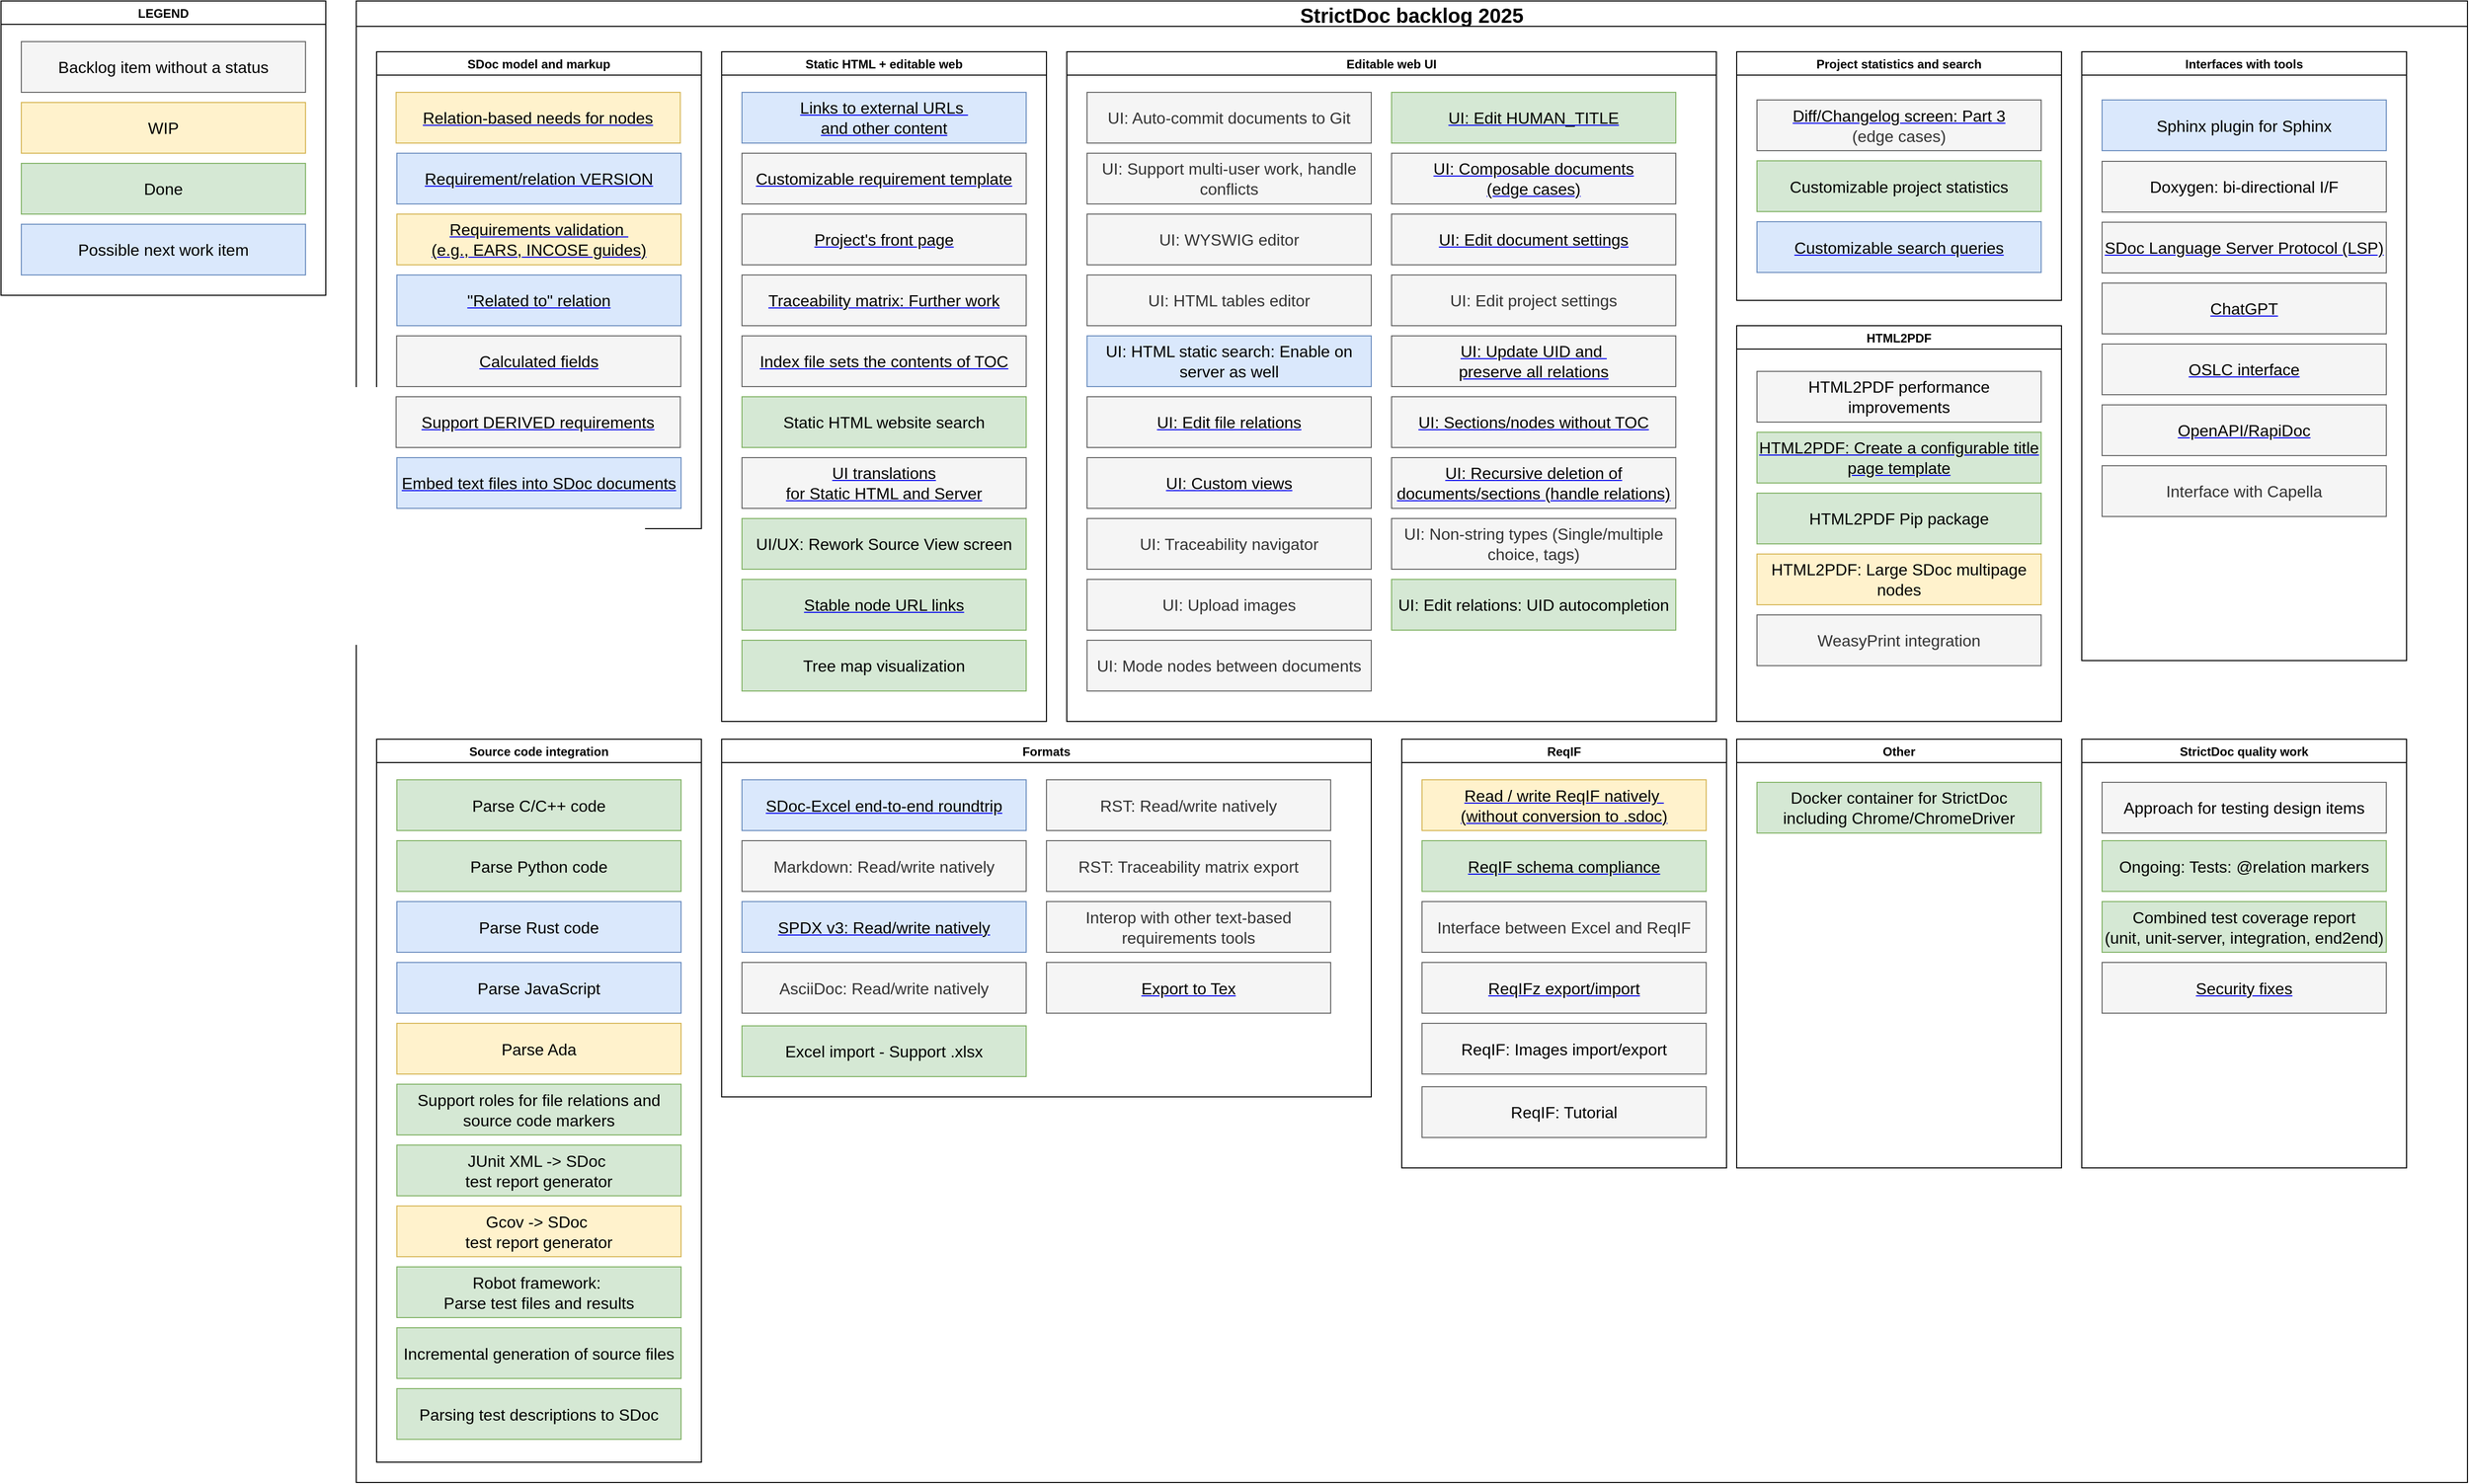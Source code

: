 <mxfile version="28.1.2">
  <diagram id="P9gQJe-g11wjnl4rl_ec" name="Backlog">
    <mxGraphModel dx="3567" dy="-278" grid="1" gridSize="10" guides="1" tooltips="1" connect="1" arrows="1" fold="1" page="1" pageScale="1" pageWidth="827" pageHeight="1169" math="0" shadow="0">
      <root>
        <mxCell id="0" />
        <mxCell id="1" parent="0" />
        <mxCell id="my6LpwKuQYxvOHTBM5B0-1" value="StrictDoc backlog 2025" style="swimlane;swimlaneFillColor=default;fontSize=20;startSize=25;" parent="1" vertex="1">
          <mxGeometry x="-1450" y="1620" width="2080" height="1460" as="geometry" />
        </mxCell>
        <mxCell id="xBUwhWlFWRuDQ3vYKA49-9" value="HTML2PDF" style="swimlane;" parent="my6LpwKuQYxvOHTBM5B0-1" vertex="1">
          <mxGeometry x="1360" y="320" width="320" height="390" as="geometry" />
        </mxCell>
        <mxCell id="my6LpwKuQYxvOHTBM5B0-15" value="&lt;font color=&quot;#000000&quot;&gt;HTML2PDF performance improvements&lt;br&gt;&lt;/font&gt;" style="text;html=1;strokeColor=#666666;fillColor=#f5f5f5;align=center;verticalAlign=middle;whiteSpace=wrap;rounded=0;fontStyle=0;fontSize=16;fontColor=#333333;" parent="xBUwhWlFWRuDQ3vYKA49-9" vertex="1">
          <mxGeometry x="20" y="45" width="280" height="50" as="geometry" />
        </mxCell>
        <mxCell id="xBUwhWlFWRuDQ3vYKA49-10" value="&lt;font&gt;&lt;a style=&quot;&quot; href=&quot;https://github.com/strictdoc-project/strictdoc/issues/1277&quot;&gt;&lt;font style=&quot;color: rgb(0, 0, 0);&quot;&gt;HTML2PDF: Create a configurable title page template&lt;/font&gt;&lt;/a&gt;&lt;br&gt;&lt;/font&gt;" style="text;html=1;strokeColor=#82b366;fillColor=#d5e8d4;align=center;verticalAlign=middle;whiteSpace=wrap;rounded=0;fontStyle=0;fontSize=16;" parent="xBUwhWlFWRuDQ3vYKA49-9" vertex="1">
          <mxGeometry x="20" y="105" width="280" height="50" as="geometry" />
        </mxCell>
        <mxCell id="WxxEd8RBehaIOs_VHa1E-1" value="&lt;font color=&quot;#000000&quot;&gt;HTML2PDF Pip package&lt;/font&gt;" style="text;html=1;strokeColor=#82b366;fillColor=#d5e8d4;align=center;verticalAlign=middle;whiteSpace=wrap;rounded=0;fontStyle=0;fontSize=16;" parent="xBUwhWlFWRuDQ3vYKA49-9" vertex="1">
          <mxGeometry x="20" y="165" width="280" height="50" as="geometry" />
        </mxCell>
        <mxCell id="A6TBCRVBIh-bMebSgLXN-2" value="&lt;font color=&quot;#000000&quot;&gt;HTML2PDF: Large SDoc &lt;/font&gt;&lt;font color=&quot;#000000&quot;&gt;multipage &lt;/font&gt;&lt;font color=&quot;#000000&quot;&gt;nodes&lt;/font&gt;" style="text;html=1;strokeColor=#d6b656;fillColor=#fff2cc;align=center;verticalAlign=middle;whiteSpace=wrap;rounded=0;fontStyle=0;fontSize=16;" parent="xBUwhWlFWRuDQ3vYKA49-9" vertex="1">
          <mxGeometry x="20" y="225" width="280" height="50" as="geometry" />
        </mxCell>
        <mxCell id="JFUUtBqE65CX2bC6MA6P-1" value="WeasyPrint integration" style="text;html=1;strokeColor=#666666;fillColor=#f5f5f5;align=center;verticalAlign=middle;whiteSpace=wrap;rounded=0;fontStyle=0;fontSize=16;fontColor=#333333;" parent="xBUwhWlFWRuDQ3vYKA49-9" vertex="1">
          <mxGeometry x="20" y="285" width="280" height="50" as="geometry" />
        </mxCell>
        <mxCell id="xBUwhWlFWRuDQ3vYKA49-13" value="Project statistics and search" style="swimlane;" parent="my6LpwKuQYxvOHTBM5B0-1" vertex="1">
          <mxGeometry x="1360" y="50" width="320" height="245" as="geometry" />
        </mxCell>
        <mxCell id="my6LpwKuQYxvOHTBM5B0-25" value="&lt;a href=&quot;https://github.com/strictdoc-project/strictdoc/issues/1564&quot;&gt;&lt;font style=&quot;color: rgb(0, 0, 0);&quot;&gt;Diff/Changelog screen: Part 3&lt;/font&gt;&lt;/a&gt;&lt;div&gt;(edge cases)&lt;/div&gt;" style="text;html=1;strokeColor=#666666;fillColor=#f5f5f5;align=center;verticalAlign=middle;whiteSpace=wrap;rounded=0;fontStyle=0;fontSize=16;fontColor=#333333;" parent="xBUwhWlFWRuDQ3vYKA49-13" vertex="1">
          <mxGeometry x="20" y="47.5" width="280" height="50" as="geometry" />
        </mxCell>
        <mxCell id="my6LpwKuQYxvOHTBM5B0-19" value="Customizable project statistics" style="text;html=1;strokeColor=#82b366;fillColor=#d5e8d4;align=center;verticalAlign=middle;whiteSpace=wrap;rounded=0;fontStyle=0;fontSize=16;" parent="xBUwhWlFWRuDQ3vYKA49-13" vertex="1">
          <mxGeometry x="20" y="107.5" width="280" height="50" as="geometry" />
        </mxCell>
        <mxCell id="TxJVGQlUKStorBnLPnty-4" value="&lt;a href=&quot;https://github.com/strictdoc-project/strictdoc/issues/1512&quot;&gt;&lt;font style=&quot;color: rgb(0, 0, 0);&quot;&gt;Customizable search queries&lt;/font&gt;&lt;/a&gt;" style="text;html=1;strokeColor=#6c8ebf;fillColor=#dae8fc;align=center;verticalAlign=middle;whiteSpace=wrap;rounded=0;fontStyle=0;fontSize=16;" parent="xBUwhWlFWRuDQ3vYKA49-13" vertex="1">
          <mxGeometry x="20" y="167.5" width="280" height="50" as="geometry" />
        </mxCell>
        <mxCell id="xBUwhWlFWRuDQ3vYKA49-19" value="ReqIF" style="swimlane;" parent="my6LpwKuQYxvOHTBM5B0-1" vertex="1">
          <mxGeometry x="1030" y="727.5" width="320" height="422.5" as="geometry" />
        </mxCell>
        <mxCell id="my6LpwKuQYxvOHTBM5B0-17" value="&lt;div&gt;&lt;a href=&quot;https://github.com/strictdoc-project/strictdoc/issues/1788&quot;&gt;&lt;font style=&quot;color: rgb(0, 0, 0);&quot;&gt;Read / write ReqIF natively&amp;nbsp;&lt;/font&gt;&lt;/a&gt;&lt;/div&gt;&lt;div&gt;&lt;a href=&quot;https://github.com/strictdoc-project/strictdoc/issues/1788&quot;&gt;&lt;font style=&quot;color: rgb(0, 0, 0);&quot;&gt;(without conversion to .sdoc)&lt;/font&gt;&lt;/a&gt;&lt;/div&gt;" style="text;html=1;strokeColor=#d6b656;fillColor=#fff2cc;align=center;verticalAlign=middle;whiteSpace=wrap;rounded=0;fontStyle=0;fontSize=16;" parent="xBUwhWlFWRuDQ3vYKA49-19" vertex="1">
          <mxGeometry x="20" y="40" width="280" height="50" as="geometry" />
        </mxCell>
        <mxCell id="ADvdKtA5epemSe2Z7qJR-1" value="&lt;div&gt;&lt;a href=&quot;https://github.com/strictdoc-project/strictdoc/issues/1391&quot;&gt;&lt;font style=&quot;color: rgb(0, 0, 0);&quot;&gt;ReqIF schema compliance&lt;/font&gt;&lt;/a&gt;&lt;/div&gt;" style="text;html=1;strokeColor=#82b366;fillColor=#d5e8d4;align=center;verticalAlign=middle;whiteSpace=wrap;rounded=0;fontStyle=0;fontSize=16;" parent="xBUwhWlFWRuDQ3vYKA49-19" vertex="1">
          <mxGeometry x="20" y="100" width="280" height="50" as="geometry" />
        </mxCell>
        <mxCell id="my6LpwKuQYxvOHTBM5B0-16" value="Interface between Excel and ReqIF" style="text;html=1;strokeColor=#666666;fillColor=#f5f5f5;align=center;verticalAlign=middle;whiteSpace=wrap;rounded=0;fontStyle=0;fontSize=16;fontColor=#333333;" parent="xBUwhWlFWRuDQ3vYKA49-19" vertex="1">
          <mxGeometry x="20" y="160" width="280" height="50" as="geometry" />
        </mxCell>
        <mxCell id="xBUwhWlFWRuDQ3vYKA49-23" value="&lt;a href=&quot;https://github.com/strictdoc-project/strictdoc/issues/591&quot;&gt;&lt;font style=&quot;color: rgb(0, 0, 0);&quot;&gt;ReqIFz export/import&lt;/font&gt;&lt;/a&gt;" style="text;html=1;strokeColor=#666666;fillColor=#f5f5f5;align=center;verticalAlign=middle;whiteSpace=wrap;rounded=0;fontStyle=0;fontSize=16;fontColor=#333333;" parent="xBUwhWlFWRuDQ3vYKA49-19" vertex="1">
          <mxGeometry x="20" y="220" width="280" height="50" as="geometry" />
        </mxCell>
        <mxCell id="xBUwhWlFWRuDQ3vYKA49-24" value="&lt;font color=&quot;#000000&quot;&gt;ReqIF: Images import/export&lt;/font&gt;" style="text;html=1;strokeColor=#666666;fillColor=#f5f5f5;align=center;verticalAlign=middle;whiteSpace=wrap;rounded=0;fontStyle=0;fontSize=16;fontColor=#333333;" parent="xBUwhWlFWRuDQ3vYKA49-19" vertex="1">
          <mxGeometry x="20" y="280" width="280" height="50" as="geometry" />
        </mxCell>
        <mxCell id="xBUwhWlFWRuDQ3vYKA49-65" value="&lt;font color=&quot;#000000&quot;&gt;ReqIF: Tutorial&lt;/font&gt;" style="text;html=1;strokeColor=#666666;fillColor=#f5f5f5;align=center;verticalAlign=middle;whiteSpace=wrap;rounded=0;fontStyle=0;fontSize=16;fontColor=#333333;" parent="xBUwhWlFWRuDQ3vYKA49-19" vertex="1">
          <mxGeometry x="20" y="342.5" width="280" height="50" as="geometry" />
        </mxCell>
        <mxCell id="xBUwhWlFWRuDQ3vYKA49-32" value="SDoc model and markup" style="swimlane;" parent="my6LpwKuQYxvOHTBM5B0-1" vertex="1">
          <mxGeometry x="20" y="50" width="320" height="470" as="geometry" />
        </mxCell>
        <mxCell id="my6LpwKuQYxvOHTBM5B0-4" value="&lt;a href=&quot;https://github.com/strictdoc-project/strictdoc/issues/1229&quot;&gt;&lt;font style=&quot;color: rgb(0, 0, 0);&quot;&gt;Requirements validation&amp;nbsp;&lt;/font&gt;&lt;/a&gt;&lt;div&gt;&lt;a href=&quot;https://github.com/strictdoc-project/strictdoc/issues/1229&quot;&gt;&lt;font style=&quot;color: rgb(0, 0, 0);&quot;&gt;(e.g., EARS, INCOSE guides)&lt;/font&gt;&lt;/a&gt;&lt;/div&gt;" style="text;html=1;strokeColor=#d6b656;fillColor=#fff2cc;align=center;verticalAlign=middle;whiteSpace=wrap;rounded=0;fontStyle=0;fontSize=16;" parent="xBUwhWlFWRuDQ3vYKA49-32" vertex="1">
          <mxGeometry x="20" y="160" width="280" height="50" as="geometry" />
        </mxCell>
        <mxCell id="my6LpwKuQYxvOHTBM5B0-21" value="&lt;a href=&quot;https://github.com/strictdoc-project/strictdoc/issues/1830&quot; style=&quot;&quot;&gt;&lt;font style=&quot;color: rgb(0, 0, 0);&quot;&gt;Calculated fields&lt;/font&gt;&lt;/a&gt;" style="text;html=1;strokeColor=#666666;fillColor=#f5f5f5;align=center;verticalAlign=middle;whiteSpace=wrap;rounded=0;fontStyle=0;fontSize=16;fontColor=#333333;" parent="xBUwhWlFWRuDQ3vYKA49-32" vertex="1">
          <mxGeometry x="19.75" y="280" width="280" height="50" as="geometry" />
        </mxCell>
        <mxCell id="my6LpwKuQYxvOHTBM5B0-22" value="&lt;a href=&quot;https://github.com/strictdoc-project/strictdoc/issues/1729&quot;&gt;&lt;font style=&quot;color: rgb(0, 0, 0);&quot;&gt;Relation-based needs for nodes&lt;/font&gt;&lt;/a&gt;" style="text;html=1;strokeColor=#d6b656;fillColor=#fff2cc;align=center;verticalAlign=middle;whiteSpace=wrap;rounded=0;fontStyle=0;fontSize=16;" parent="xBUwhWlFWRuDQ3vYKA49-32" vertex="1">
          <mxGeometry x="19.25" y="40" width="280" height="50" as="geometry" />
        </mxCell>
        <mxCell id="TxJVGQlUKStorBnLPnty-7" value="&lt;a style=&quot;&quot; href=&quot;https://github.com/strictdoc-project/strictdoc/issues/1504&quot;&gt;&lt;font style=&quot;color: rgb(0, 0, 0);&quot;&gt;&quot;Related to&quot; relation&lt;/font&gt;&lt;/a&gt;" style="text;html=1;align=center;verticalAlign=middle;whiteSpace=wrap;rounded=0;fontStyle=0;fontSize=16;fillColor=#dae8fc;strokeColor=#6c8ebf;" parent="xBUwhWlFWRuDQ3vYKA49-32" vertex="1">
          <mxGeometry x="20" y="220" width="280" height="50" as="geometry" />
        </mxCell>
        <mxCell id="xBUwhWlFWRuDQ3vYKA49-31" value="&lt;a style=&quot;&quot; href=&quot;https://github.com/strictdoc-project/strictdoc/issues/964#issuecomment-1574885603&quot;&gt;&lt;font style=&quot;color: rgb(0, 0, 0);&quot;&gt;Support DERIVED requirements&lt;/font&gt;&lt;/a&gt;" style="text;html=1;strokeColor=#666666;fillColor=#f5f5f5;align=center;verticalAlign=middle;whiteSpace=wrap;rounded=0;fontStyle=0;fontSize=16;fontColor=#333333;" parent="xBUwhWlFWRuDQ3vYKA49-32" vertex="1">
          <mxGeometry x="19.25" y="340" width="280" height="50" as="geometry" />
        </mxCell>
        <mxCell id="xBUwhWlFWRuDQ3vYKA49-25" value="&lt;a style=&quot;&quot; href=&quot;https://github.com/strictdoc-project/strictdoc/issues/580&quot;&gt;&lt;font style=&quot;color: rgb(0, 0, 0);&quot;&gt;Embed text files into SDoc documents&lt;/font&gt;&lt;/a&gt;" style="text;html=1;strokeColor=#6c8ebf;fillColor=#dae8fc;align=center;verticalAlign=middle;whiteSpace=wrap;rounded=0;fontStyle=0;fontSize=16;" parent="xBUwhWlFWRuDQ3vYKA49-32" vertex="1">
          <mxGeometry x="20" y="400" width="280" height="50" as="geometry" />
        </mxCell>
        <mxCell id="RA9RMWhNoIRNjLDLUs9x-1" value="&lt;a href=&quot;https://github.com/strictdoc-project/strictdoc/issues/2168&quot;&gt;&lt;font color=&quot;#000000&quot;&gt;Requirement/relation VERSION&lt;/font&gt;&lt;/a&gt;" style="text;html=1;strokeColor=#6c8ebf;fillColor=#dae8fc;align=center;verticalAlign=middle;whiteSpace=wrap;rounded=0;fontStyle=0;fontSize=16;" parent="xBUwhWlFWRuDQ3vYKA49-32" vertex="1">
          <mxGeometry x="20" y="100" width="280" height="50" as="geometry" />
        </mxCell>
        <mxCell id="xBUwhWlFWRuDQ3vYKA49-38" value="Editable web UI" style="swimlane;" parent="my6LpwKuQYxvOHTBM5B0-1" vertex="1">
          <mxGeometry x="700" y="50" width="640" height="660" as="geometry" />
        </mxCell>
        <mxCell id="my6LpwKuQYxvOHTBM5B0-8" value="UI: Auto-commit documents to Git" style="text;html=1;strokeColor=#666666;fillColor=#f5f5f5;align=center;verticalAlign=middle;whiteSpace=wrap;rounded=0;fontStyle=0;fontSize=16;fontColor=#333333;" parent="xBUwhWlFWRuDQ3vYKA49-38" vertex="1">
          <mxGeometry x="20" y="40" width="280" height="50" as="geometry" />
        </mxCell>
        <mxCell id="my6LpwKuQYxvOHTBM5B0-10" value="UI: WYSWIG editor" style="text;html=1;strokeColor=#666666;fillColor=#f5f5f5;align=center;verticalAlign=middle;whiteSpace=wrap;rounded=0;fontStyle=0;fontSize=16;fontColor=#333333;" parent="xBUwhWlFWRuDQ3vYKA49-38" vertex="1">
          <mxGeometry x="20" y="160" width="280" height="50" as="geometry" />
        </mxCell>
        <mxCell id="xBUwhWlFWRuDQ3vYKA49-1" value="UI: Traceability navigator" style="text;html=1;strokeColor=#666666;fillColor=#f5f5f5;align=center;verticalAlign=middle;whiteSpace=wrap;rounded=0;fontStyle=0;fontSize=16;fontColor=#333333;" parent="xBUwhWlFWRuDQ3vYKA49-38" vertex="1">
          <mxGeometry x="20" y="460" width="280" height="50" as="geometry" />
        </mxCell>
        <mxCell id="my6LpwKuQYxvOHTBM5B0-5" value="UI: HTML tables editor" style="text;html=1;strokeColor=#666666;fillColor=#f5f5f5;align=center;verticalAlign=middle;whiteSpace=wrap;rounded=0;fontStyle=0;fontSize=16;fontColor=#333333;" parent="xBUwhWlFWRuDQ3vYKA49-38" vertex="1">
          <mxGeometry x="20" y="220" width="280" height="50" as="geometry" />
        </mxCell>
        <mxCell id="xBUwhWlFWRuDQ3vYKA49-39" value="UI: HTML static search: Enable on server as well" style="text;html=1;strokeColor=#6c8ebf;fillColor=#dae8fc;align=center;verticalAlign=middle;whiteSpace=wrap;rounded=0;fontStyle=0;fontSize=16;" parent="xBUwhWlFWRuDQ3vYKA49-38" vertex="1">
          <mxGeometry x="20" y="280" width="280" height="50" as="geometry" />
        </mxCell>
        <mxCell id="my6LpwKuQYxvOHTBM5B0-12" value="&lt;a href=&quot;https://github.com/strictdoc-project/strictdoc/issues/1677&quot;&gt;&lt;font style=&quot;color: rgb(0, 0, 0);&quot;&gt;UI: Edit file relations&lt;/font&gt;&lt;/a&gt;" style="text;html=1;strokeColor=#666666;fillColor=#f5f5f5;align=center;verticalAlign=middle;whiteSpace=wrap;rounded=0;fontStyle=0;fontSize=16;fontColor=#333333;" parent="xBUwhWlFWRuDQ3vYKA49-38" vertex="1">
          <mxGeometry x="20" y="340" width="280" height="50" as="geometry" />
        </mxCell>
        <mxCell id="my6LpwKuQYxvOHTBM5B0-14" value="&lt;a href=&quot;https://github.com/strictdoc-project/strictdoc/issues/1509&quot;&gt;&lt;font style=&quot;color: rgb(0, 0, 0);&quot;&gt;UI: Custom views&lt;/font&gt;&lt;/a&gt;" style="text;html=1;strokeColor=#666666;fillColor=#f5f5f5;align=center;verticalAlign=middle;whiteSpace=wrap;rounded=0;fontStyle=0;fontSize=16;fontColor=#333333;" parent="xBUwhWlFWRuDQ3vYKA49-38" vertex="1">
          <mxGeometry x="20" y="400" width="280" height="50" as="geometry" />
        </mxCell>
        <mxCell id="my6LpwKuQYxvOHTBM5B0-6" value="UI: Non-string types (Single/multiple choice, tags)" style="text;html=1;align=center;verticalAlign=middle;whiteSpace=wrap;rounded=0;fontStyle=0;fontSize=16;fillColor=#f5f5f5;fontColor=#333333;strokeColor=#666666;" parent="xBUwhWlFWRuDQ3vYKA49-38" vertex="1">
          <mxGeometry x="320" y="460" width="280" height="50" as="geometry" />
        </mxCell>
        <mxCell id="my6LpwKuQYxvOHTBM5B0-9" value="UI: Support multi-user work, handle conflicts" style="text;html=1;strokeColor=#666666;fillColor=#f5f5f5;align=center;verticalAlign=middle;whiteSpace=wrap;rounded=0;fontStyle=0;fontSize=16;fontColor=#333333;" parent="xBUwhWlFWRuDQ3vYKA49-38" vertex="1">
          <mxGeometry x="20" y="100" width="280" height="50" as="geometry" />
        </mxCell>
        <mxCell id="TxJVGQlUKStorBnLPnty-6" value="&lt;a href=&quot;https://github.com/strictdoc-project/strictdoc/issues/1508&quot;&gt;&lt;font style=&quot;color: rgb(0, 0, 0);&quot;&gt;UI: Edit HUMAN_TITLE&lt;/font&gt;&lt;/a&gt;" style="text;html=1;strokeColor=#82b366;fillColor=#d5e8d4;align=center;verticalAlign=middle;whiteSpace=wrap;rounded=0;fontStyle=0;fontSize=16;" parent="xBUwhWlFWRuDQ3vYKA49-38" vertex="1">
          <mxGeometry x="320" y="40" width="280" height="50" as="geometry" />
        </mxCell>
        <mxCell id="my6LpwKuQYxvOHTBM5B0-23" value="&lt;a href=&quot;https://github.com/strictdoc-project/strictdoc/issues/1698&quot;&gt;&lt;font style=&quot;color: rgb(0, 0, 0);&quot;&gt;UI: Composable documents&lt;/font&gt;&lt;/a&gt;&lt;div&gt;&lt;a href=&quot;https://github.com/strictdoc-project/strictdoc/issues/1698&quot;&gt;&lt;font style=&quot;color: rgb(0, 0, 0);&quot;&gt;(edge cases)&lt;/font&gt;&lt;/a&gt;&lt;/div&gt;" style="text;html=1;strokeColor=#666666;fillColor=#f5f5f5;align=center;verticalAlign=middle;whiteSpace=wrap;rounded=0;fontStyle=0;fontSize=16;fontColor=#333333;" parent="xBUwhWlFWRuDQ3vYKA49-38" vertex="1">
          <mxGeometry x="320" y="100" width="280" height="50" as="geometry" />
        </mxCell>
        <mxCell id="TxJVGQlUKStorBnLPnty-1" value="&lt;a href=&quot;https://github.com/strictdoc-project/strictdoc/issues/1543&quot;&gt;&lt;font style=&quot;color: rgb(0, 0, 0);&quot;&gt;UI: Edit document settings&lt;/font&gt;&lt;/a&gt;" style="text;html=1;strokeColor=#666666;fillColor=#f5f5f5;align=center;verticalAlign=middle;whiteSpace=wrap;rounded=0;fontStyle=0;fontSize=16;fontColor=#333333;" parent="xBUwhWlFWRuDQ3vYKA49-38" vertex="1">
          <mxGeometry x="320" y="160" width="280" height="50" as="geometry" />
        </mxCell>
        <mxCell id="TxJVGQlUKStorBnLPnty-2" value="UI: Edit project settings" style="text;html=1;strokeColor=#666666;fillColor=#f5f5f5;align=center;verticalAlign=middle;whiteSpace=wrap;rounded=0;fontStyle=0;fontSize=16;fontColor=#333333;" parent="xBUwhWlFWRuDQ3vYKA49-38" vertex="1">
          <mxGeometry x="320" y="220" width="280" height="50" as="geometry" />
        </mxCell>
        <mxCell id="ADvdKtA5epemSe2Z7qJR-2" value="&lt;a href=&quot;https://github.com/strictdoc-project/strictdoc/issues/1360&quot;&gt;&lt;font style=&quot;color: rgb(0, 0, 0);&quot;&gt;UI: Update UID and&amp;nbsp;&lt;/font&gt;&lt;/a&gt;&lt;div&gt;&lt;a href=&quot;https://github.com/strictdoc-project/strictdoc/issues/1360&quot;&gt;&lt;font style=&quot;color: rgb(0, 0, 0);&quot;&gt;preserve all relations&lt;/font&gt;&lt;/a&gt;&lt;/div&gt;" style="text;html=1;strokeColor=#666666;fillColor=#f5f5f5;align=center;verticalAlign=middle;whiteSpace=wrap;rounded=0;fontStyle=0;fontSize=16;fontColor=#333333;" parent="xBUwhWlFWRuDQ3vYKA49-38" vertex="1">
          <mxGeometry x="320" y="280" width="280" height="50" as="geometry" />
        </mxCell>
        <mxCell id="xBUwhWlFWRuDQ3vYKA49-2" value="&lt;a style=&quot;&quot; href=&quot;https://github.com/strictdoc-project/strictdoc/issues/1286&quot;&gt;&lt;font style=&quot;color: rgb(0, 0, 0);&quot;&gt;UI: Sections/nodes without TOC&lt;/font&gt;&lt;/a&gt;" style="text;html=1;strokeColor=#666666;fillColor=#f5f5f5;align=center;verticalAlign=middle;whiteSpace=wrap;rounded=0;fontStyle=0;fontSize=16;fontColor=#333333;" parent="xBUwhWlFWRuDQ3vYKA49-38" vertex="1">
          <mxGeometry x="320" y="340" width="280" height="50" as="geometry" />
        </mxCell>
        <mxCell id="xBUwhWlFWRuDQ3vYKA49-12" value="&lt;a href=&quot;https://github.com/strictdoc-project/strictdoc/issues/1001&quot;&gt;&lt;font style=&quot;color: rgb(0, 0, 0);&quot;&gt;UI: Recursive deletion of documents/sections (handle relations)&lt;/font&gt;&lt;/a&gt;" style="text;html=1;strokeColor=#666666;fillColor=#f5f5f5;align=center;verticalAlign=middle;whiteSpace=wrap;rounded=0;fontStyle=0;fontSize=16;fontColor=#333333;" parent="xBUwhWlFWRuDQ3vYKA49-38" vertex="1">
          <mxGeometry x="320" y="400" width="280" height="50" as="geometry" />
        </mxCell>
        <mxCell id="w0M9Po3nWLbSUGQzMx9L-1" value="UI: Edit relations: UID autocompletion" style="text;html=1;align=center;verticalAlign=middle;whiteSpace=wrap;rounded=0;fontStyle=0;fontSize=16;fillColor=#d5e8d4;strokeColor=#82b366;" parent="xBUwhWlFWRuDQ3vYKA49-38" vertex="1">
          <mxGeometry x="320" y="520" width="280" height="50" as="geometry" />
        </mxCell>
        <mxCell id="7P98y9b_jIk4aWlVt2MC-1" value="UI: Upload images" style="text;html=1;strokeColor=#666666;fillColor=#f5f5f5;align=center;verticalAlign=middle;whiteSpace=wrap;rounded=0;fontStyle=0;fontSize=16;fontColor=#333333;" parent="xBUwhWlFWRuDQ3vYKA49-38" vertex="1">
          <mxGeometry x="20" y="520" width="280" height="50" as="geometry" />
        </mxCell>
        <mxCell id="7P98y9b_jIk4aWlVt2MC-2" value="UI: Mode nodes between documents" style="text;html=1;strokeColor=#666666;fillColor=#f5f5f5;align=center;verticalAlign=middle;whiteSpace=wrap;rounded=0;fontStyle=0;fontSize=16;fontColor=#333333;" parent="xBUwhWlFWRuDQ3vYKA49-38" vertex="1">
          <mxGeometry x="20" y="580" width="280" height="50" as="geometry" />
        </mxCell>
        <mxCell id="xBUwhWlFWRuDQ3vYKA49-41" value="Formats" style="swimlane;" parent="my6LpwKuQYxvOHTBM5B0-1" vertex="1">
          <mxGeometry x="360" y="727.5" width="640" height="352.5" as="geometry" />
        </mxCell>
        <mxCell id="my6LpwKuQYxvOHTBM5B0-18" value="&lt;a href=&quot;https://github.com/strictdoc-project/strictdoc/issues/2117&quot;&gt;&lt;font style=&quot;color: rgb(0, 0, 0);&quot;&gt;SDoc-Excel end-to-end roundtrip&lt;/font&gt;&lt;/a&gt;" style="text;html=1;strokeColor=#6c8ebf;fillColor=#dae8fc;align=center;verticalAlign=middle;whiteSpace=wrap;rounded=0;fontStyle=0;fontSize=16;" parent="xBUwhWlFWRuDQ3vYKA49-41" vertex="1">
          <mxGeometry x="20" y="40" width="280" height="50" as="geometry" />
        </mxCell>
        <mxCell id="my6LpwKuQYxvOHTBM5B0-24" value="Markdown: Read/write natively" style="text;html=1;strokeColor=#666666;fillColor=#f5f5f5;align=center;verticalAlign=middle;whiteSpace=wrap;rounded=0;fontStyle=0;fontSize=16;fontColor=#333333;" parent="xBUwhWlFWRuDQ3vYKA49-41" vertex="1">
          <mxGeometry x="20" y="100" width="280" height="50" as="geometry" />
        </mxCell>
        <mxCell id="TxJVGQlUKStorBnLPnty-3" value="&lt;a href=&quot;https://github.com/strictdoc-project/strictdoc/issues/1541&quot;&gt;&lt;font style=&quot;color: rgb(0, 0, 0);&quot;&gt;SPDX v3: Read/write natively&lt;/font&gt;&lt;/a&gt;" style="text;html=1;strokeColor=#6c8ebf;fillColor=#dae8fc;align=center;verticalAlign=middle;whiteSpace=wrap;rounded=0;fontStyle=0;fontSize=16;" parent="xBUwhWlFWRuDQ3vYKA49-41" vertex="1">
          <mxGeometry x="20" y="160" width="280" height="50" as="geometry" />
        </mxCell>
        <mxCell id="xBUwhWlFWRuDQ3vYKA49-4" value="AsciiDoc: Read/write natively" style="text;html=1;strokeColor=#666666;fillColor=#f5f5f5;align=center;verticalAlign=middle;whiteSpace=wrap;rounded=0;fontStyle=0;fontSize=16;fontColor=#333333;" parent="xBUwhWlFWRuDQ3vYKA49-41" vertex="1">
          <mxGeometry x="20" y="220" width="280" height="50" as="geometry" />
        </mxCell>
        <mxCell id="my6LpwKuQYxvOHTBM5B0-13" value="Interop with other text-based requirements tools" style="text;html=1;strokeColor=#666666;fillColor=#f5f5f5;align=center;verticalAlign=middle;whiteSpace=wrap;rounded=0;fontStyle=0;fontSize=16;fontColor=#333333;" parent="xBUwhWlFWRuDQ3vYKA49-41" vertex="1">
          <mxGeometry x="320" y="160" width="280" height="50" as="geometry" />
        </mxCell>
        <mxCell id="xBUwhWlFWRuDQ3vYKA49-16" value="RST: Read/write natively" style="text;html=1;strokeColor=#666666;fillColor=#f5f5f5;align=center;verticalAlign=middle;whiteSpace=wrap;rounded=0;fontStyle=0;fontSize=16;fontColor=#333333;" parent="xBUwhWlFWRuDQ3vYKA49-41" vertex="1">
          <mxGeometry x="320" y="40" width="280" height="50" as="geometry" />
        </mxCell>
        <mxCell id="xBUwhWlFWRuDQ3vYKA49-17" value="RST: Traceability matrix export" style="text;html=1;strokeColor=#666666;fillColor=#f5f5f5;align=center;verticalAlign=middle;whiteSpace=wrap;rounded=0;fontStyle=0;fontSize=16;fontColor=#333333;" parent="xBUwhWlFWRuDQ3vYKA49-41" vertex="1">
          <mxGeometry x="320" y="100" width="280" height="50" as="geometry" />
        </mxCell>
        <mxCell id="xBUwhWlFWRuDQ3vYKA49-28" value="&lt;a style=&quot;&quot; href=&quot;https://github.com/strictdoc-project/strictdoc/issues/300&quot;&gt;&lt;font style=&quot;color: rgb(0, 0, 0);&quot;&gt;Export to Tex&lt;/font&gt;&lt;/a&gt;" style="text;html=1;strokeColor=#666666;fillColor=#f5f5f5;align=center;verticalAlign=middle;whiteSpace=wrap;rounded=0;fontStyle=0;fontSize=16;fontColor=#333333;" parent="xBUwhWlFWRuDQ3vYKA49-41" vertex="1">
          <mxGeometry x="320" y="220" width="280" height="50" as="geometry" />
        </mxCell>
        <mxCell id="3DlNu1vb5FTAQpXFcQlW-1" value="Excel import - Support .xlsx" style="text;html=1;strokeColor=#82b366;fillColor=#d5e8d4;align=center;verticalAlign=middle;whiteSpace=wrap;rounded=0;fontStyle=0;fontSize=16;" parent="xBUwhWlFWRuDQ3vYKA49-41" vertex="1">
          <mxGeometry x="20" y="282.5" width="280" height="50" as="geometry" />
        </mxCell>
        <mxCell id="xBUwhWlFWRuDQ3vYKA49-58" value="Interfaces with tools" style="swimlane;" parent="my6LpwKuQYxvOHTBM5B0-1" vertex="1">
          <mxGeometry x="1700" y="50" width="320" height="600" as="geometry" />
        </mxCell>
        <mxCell id="my6LpwKuQYxvOHTBM5B0-2" value="&lt;a href=&quot;https://github.com/strictdoc-project/strictdoc/issues/1141&quot;&gt;&lt;font style=&quot;color: rgb(0, 0, 0);&quot;&gt;ChatGPT&lt;/font&gt;&lt;/a&gt;" style="text;html=1;align=center;verticalAlign=middle;whiteSpace=wrap;rounded=0;fontStyle=0;fontSize=16;fillColor=#f5f5f5;fontColor=#333333;strokeColor=#666666;" parent="xBUwhWlFWRuDQ3vYKA49-58" vertex="1">
          <mxGeometry x="20" y="228" width="280" height="50" as="geometry" />
        </mxCell>
        <mxCell id="xBUwhWlFWRuDQ3vYKA49-26" value="&lt;a style=&quot;&quot; href=&quot;https://github.com/strictdoc-project/strictdoc/issues/577&quot;&gt;&lt;font style=&quot;color: rgb(0, 0, 0);&quot;&gt;SDoc Language Server Protocol (LSP)&lt;/font&gt;&lt;/a&gt;" style="text;html=1;align=center;verticalAlign=middle;whiteSpace=wrap;rounded=0;fontStyle=0;fontSize=16;fillColor=#f5f5f5;fontColor=#333333;strokeColor=#666666;" parent="xBUwhWlFWRuDQ3vYKA49-58" vertex="1">
          <mxGeometry x="20" y="168" width="280" height="50" as="geometry" />
        </mxCell>
        <mxCell id="xBUwhWlFWRuDQ3vYKA49-27" value="&lt;a href=&quot;https://github.com/strictdoc-project/strictdoc/issues/544&quot;&gt;&lt;font style=&quot;color: rgb(0, 0, 0);&quot;&gt;OSLC interface&lt;/font&gt;&lt;/a&gt;" style="text;html=1;strokeColor=#666666;fillColor=#f5f5f5;align=center;verticalAlign=middle;whiteSpace=wrap;rounded=0;fontStyle=0;fontSize=16;fontColor=#333333;" parent="xBUwhWlFWRuDQ3vYKA49-58" vertex="1">
          <mxGeometry x="20" y="288" width="280" height="50" as="geometry" />
        </mxCell>
        <mxCell id="xBUwhWlFWRuDQ3vYKA49-3" value="&lt;a href=&quot;https://github.com/strictdoc-project/strictdoc/issues/1371&quot;&gt;&lt;font style=&quot;color: rgb(0, 0, 0);&quot;&gt;OpenAPI/RapiDoc&lt;/font&gt;&lt;/a&gt;" style="text;html=1;align=center;verticalAlign=middle;whiteSpace=wrap;rounded=0;fontStyle=0;fontSize=16;fillColor=#f5f5f5;fontColor=#333333;strokeColor=#666666;" parent="xBUwhWlFWRuDQ3vYKA49-58" vertex="1">
          <mxGeometry x="20" y="348" width="280" height="50" as="geometry" />
        </mxCell>
        <mxCell id="xBUwhWlFWRuDQ3vYKA49-29" value="&lt;font color=&quot;#000000&quot;&gt;Doxygen: bi-directional I/F&lt;/font&gt;" style="text;html=1;strokeColor=#666666;fillColor=#f5f5f5;align=center;verticalAlign=middle;whiteSpace=wrap;rounded=0;fontStyle=0;fontSize=16;fontColor=#333333;" parent="xBUwhWlFWRuDQ3vYKA49-58" vertex="1">
          <mxGeometry x="20" y="108" width="280" height="50" as="geometry" />
        </mxCell>
        <mxCell id="my6LpwKuQYxvOHTBM5B0-11" value="Interface with Capella" style="text;html=1;align=center;verticalAlign=middle;whiteSpace=wrap;rounded=0;fontStyle=0;fontSize=16;fillColor=#f5f5f5;fontColor=#333333;strokeColor=#666666;" parent="xBUwhWlFWRuDQ3vYKA49-58" vertex="1">
          <mxGeometry x="20" y="408" width="280" height="50" as="geometry" />
        </mxCell>
        <mxCell id="WFdiaHqPQfzbL9HSsYnV-1" value="&lt;font color=&quot;#000000&quot;&gt;Sphinx plugin for Sphinx&lt;/font&gt;" style="text;html=1;strokeColor=#6c8ebf;fillColor=#dae8fc;align=center;verticalAlign=middle;whiteSpace=wrap;rounded=0;fontStyle=0;fontSize=16;" vertex="1" parent="xBUwhWlFWRuDQ3vYKA49-58">
          <mxGeometry x="20" y="47.5" width="280" height="50" as="geometry" />
        </mxCell>
        <mxCell id="xBUwhWlFWRuDQ3vYKA49-59" value="Static HTML + editable web" style="swimlane;" parent="my6LpwKuQYxvOHTBM5B0-1" vertex="1">
          <mxGeometry x="360" y="50" width="320" height="660" as="geometry" />
        </mxCell>
        <mxCell id="my6LpwKuQYxvOHTBM5B0-20" value="&lt;a href=&quot;https://github.com/strictdoc-project/strictdoc/issues/1853&quot;&gt;&lt;font style=&quot;color: rgb(0, 0, 0);&quot;&gt;Customizable requirement template&lt;/font&gt;&lt;/a&gt;" style="text;html=1;strokeColor=#666666;fillColor=#f5f5f5;align=center;verticalAlign=middle;whiteSpace=wrap;rounded=0;fontStyle=0;fontSize=16;fontColor=#333333;" parent="xBUwhWlFWRuDQ3vYKA49-59" vertex="1">
          <mxGeometry x="20" y="100" width="280" height="50" as="geometry" />
        </mxCell>
        <mxCell id="my6LpwKuQYxvOHTBM5B0-3" value="&lt;a href=&quot;https://github.com/strictdoc-project/strictdoc/issues/997&quot;&gt;&lt;font style=&quot;color: rgb(0, 0, 0);&quot;&gt;Project&#39;s front page&lt;/font&gt;&lt;/a&gt;" style="text;html=1;strokeColor=#666666;fillColor=#f5f5f5;align=center;verticalAlign=middle;whiteSpace=wrap;rounded=0;fontStyle=0;fontSize=16;fontColor=#333333;" parent="xBUwhWlFWRuDQ3vYKA49-59" vertex="1">
          <mxGeometry x="20" y="160" width="280" height="50" as="geometry" />
        </mxCell>
        <mxCell id="TxJVGQlUKStorBnLPnty-5" value="&lt;a href=&quot;https://github.com/strictdoc-project/strictdoc/issues/1510&quot;&gt;&lt;font style=&quot;color: rgb(0, 0, 0);&quot;&gt;UI translations&lt;/font&gt;&lt;/a&gt;&lt;div&gt;&lt;a href=&quot;https://github.com/strictdoc-project/strictdoc/issues/1510&quot;&gt;&lt;font style=&quot;color: rgb(0, 0, 0);&quot;&gt;for Static HTML and Server&lt;/font&gt;&lt;/a&gt;&lt;/div&gt;" style="text;html=1;strokeColor=#666666;fillColor=#f5f5f5;align=center;verticalAlign=middle;whiteSpace=wrap;rounded=0;fontStyle=0;fontSize=16;fontColor=#333333;" parent="xBUwhWlFWRuDQ3vYKA49-59" vertex="1">
          <mxGeometry x="20" y="400" width="280" height="50" as="geometry" />
        </mxCell>
        <mxCell id="xBUwhWlFWRuDQ3vYKA49-30" value="&lt;font color=&quot;#000000&quot;&gt;Static HTML website search&lt;/font&gt;" style="text;html=1;strokeColor=#82b366;fillColor=#d5e8d4;align=center;verticalAlign=middle;whiteSpace=wrap;rounded=0;fontStyle=0;fontSize=16;" parent="xBUwhWlFWRuDQ3vYKA49-59" vertex="1">
          <mxGeometry x="20" y="340" width="280" height="50" as="geometry" />
        </mxCell>
        <mxCell id="xBUwhWlFWRuDQ3vYKA49-18" value="&lt;a href=&quot;https://github.com/strictdoc-project/strictdoc/issues/964&quot;&gt;&lt;font style=&quot;color: rgb(0, 0, 0);&quot;&gt;Traceability matrix: Further work&lt;/font&gt;&lt;/a&gt;" style="text;html=1;strokeColor=#666666;fillColor=#f5f5f5;align=center;verticalAlign=middle;whiteSpace=wrap;rounded=0;fontStyle=0;fontSize=16;fontColor=#333333;" parent="xBUwhWlFWRuDQ3vYKA49-59" vertex="1">
          <mxGeometry x="20" y="220" width="280" height="50" as="geometry" />
        </mxCell>
        <mxCell id="xBUwhWlFWRuDQ3vYKA49-11" value="&lt;a href=&quot;https://github.com/strictdoc-project/strictdoc/issues/1151&quot;&gt;&lt;font style=&quot;color: rgb(0, 0, 0);&quot;&gt;Index file sets the contents of TOC&lt;/font&gt;&lt;/a&gt;" style="text;html=1;strokeColor=#666666;fillColor=#f5f5f5;align=center;verticalAlign=middle;whiteSpace=wrap;rounded=0;fontStyle=0;fontSize=16;fontColor=#333333;" parent="xBUwhWlFWRuDQ3vYKA49-59" vertex="1">
          <mxGeometry x="20" y="280" width="280" height="50" as="geometry" />
        </mxCell>
        <mxCell id="lD73OS1mJ_x08TPa_uoa-1" value="&lt;span style=&quot;color: rgb(0, 0, 0);&quot;&gt;UI/UX: Rework Source View screen&lt;/span&gt;" style="text;html=1;strokeColor=#82b366;fillColor=#d5e8d4;align=center;verticalAlign=middle;whiteSpace=wrap;rounded=0;fontStyle=0;fontSize=16;" parent="xBUwhWlFWRuDQ3vYKA49-59" vertex="1">
          <mxGeometry x="20" y="460" width="280" height="50" as="geometry" />
        </mxCell>
        <mxCell id="1f5yAJcdlk3L36VYhpNe-1" value="&lt;a href=&quot;https://github.com/strictdoc-project/strictdoc/issues/1495&quot;&gt;&lt;font style=&quot;color: rgb(0, 0, 0);&quot;&gt;Links to external URLs&amp;nbsp;&lt;/font&gt;&lt;/a&gt;&lt;div&gt;&lt;a href=&quot;https://github.com/strictdoc-project/strictdoc/issues/1495&quot;&gt;&lt;font style=&quot;color: rgb(0, 0, 0);&quot;&gt;and other content&lt;/font&gt;&lt;/a&gt;&lt;/div&gt;" style="text;html=1;strokeColor=#6c8ebf;fillColor=#dae8fc;align=center;verticalAlign=middle;whiteSpace=wrap;rounded=0;fontStyle=0;fontSize=16;" parent="xBUwhWlFWRuDQ3vYKA49-59" vertex="1">
          <mxGeometry x="20" y="40" width="280" height="50" as="geometry" />
        </mxCell>
        <mxCell id="K9-8k4Y43kNKOBq0DaJJ-1" value="&lt;a href=&quot;https://github.com/strictdoc-project/strictdoc/issues/2100&quot;&gt;&lt;font color=&quot;#000000&quot;&gt;Stable node URL links&lt;/font&gt;&lt;/a&gt;" style="text;html=1;strokeColor=#82b366;fillColor=#d5e8d4;align=center;verticalAlign=middle;whiteSpace=wrap;rounded=0;fontStyle=0;fontSize=16;" parent="xBUwhWlFWRuDQ3vYKA49-59" vertex="1">
          <mxGeometry x="20" y="520" width="280" height="50" as="geometry" />
        </mxCell>
        <mxCell id="5hQAxsn23u92d2Znu3AD-1" value="Tree map visualization" style="text;html=1;strokeColor=#82b366;fillColor=#d5e8d4;align=center;verticalAlign=middle;whiteSpace=wrap;rounded=0;fontStyle=0;fontSize=16;" parent="xBUwhWlFWRuDQ3vYKA49-59" vertex="1">
          <mxGeometry x="20" y="580" width="280" height="50" as="geometry" />
        </mxCell>
        <mxCell id="xBUwhWlFWRuDQ3vYKA49-60" value="Source code integration" style="swimlane;" parent="my6LpwKuQYxvOHTBM5B0-1" vertex="1">
          <mxGeometry x="20" y="727.5" width="320" height="712.5" as="geometry" />
        </mxCell>
        <mxCell id="uyKCPEDmnGC6uzbV3uMT-1" value="&lt;span style=&quot;color: rgb(0, 0, 0);&quot;&gt;Support roles for file relations and source code markers&lt;/span&gt;" style="text;html=1;strokeColor=#82b366;fillColor=#d5e8d4;align=center;verticalAlign=middle;whiteSpace=wrap;rounded=0;fontStyle=0;fontSize=16;" parent="xBUwhWlFWRuDQ3vYKA49-60" vertex="1">
          <mxGeometry x="20" y="340" width="280" height="50" as="geometry" />
        </mxCell>
        <mxCell id="sA9oG8XNFyLe0n9fvHmZ-1" value="&lt;span style=&quot;color: rgb(0, 0, 0);&quot;&gt;JUnit XML -&amp;gt; SDoc&amp;nbsp;&lt;/span&gt;&lt;div&gt;&lt;span style=&quot;color: rgb(0, 0, 0);&quot;&gt;test report generator&lt;/span&gt;&lt;/div&gt;" style="text;html=1;strokeColor=#82b366;fillColor=#d5e8d4;align=center;verticalAlign=middle;whiteSpace=wrap;rounded=0;fontStyle=0;fontSize=16;" parent="xBUwhWlFWRuDQ3vYKA49-60" vertex="1">
          <mxGeometry x="20" y="400" width="280" height="50" as="geometry" />
        </mxCell>
        <mxCell id="xb0FKcWWKYWwtbQ_jAFY-1" value="Parse Rust code" style="text;html=1;strokeColor=#6c8ebf;fillColor=#dae8fc;align=center;verticalAlign=middle;whiteSpace=wrap;rounded=0;fontStyle=0;fontSize=16;" parent="xBUwhWlFWRuDQ3vYKA49-60" vertex="1">
          <mxGeometry x="20" y="160" width="280" height="50" as="geometry" />
        </mxCell>
        <mxCell id="xb0FKcWWKYWwtbQ_jAFY-2" value="Parse C/C++ code" style="text;html=1;strokeColor=#82b366;fillColor=#d5e8d4;align=center;verticalAlign=middle;whiteSpace=wrap;rounded=0;fontStyle=0;fontSize=16;" parent="xBUwhWlFWRuDQ3vYKA49-60" vertex="1">
          <mxGeometry x="20" y="40" width="280" height="50" as="geometry" />
        </mxCell>
        <mxCell id="xb0FKcWWKYWwtbQ_jAFY-3" value="Parse Python code" style="text;html=1;strokeColor=#82b366;fillColor=#d5e8d4;align=center;verticalAlign=middle;whiteSpace=wrap;rounded=0;fontStyle=0;fontSize=16;" parent="xBUwhWlFWRuDQ3vYKA49-60" vertex="1">
          <mxGeometry x="20" y="100" width="280" height="50" as="geometry" />
        </mxCell>
        <mxCell id="2q1WmfFJijpvSpF1WP-3-1" value="Robot framework:&amp;nbsp;&lt;div&gt;Parse test files and results&lt;/div&gt;" style="text;html=1;strokeColor=#82b366;fillColor=#d5e8d4;align=center;verticalAlign=middle;whiteSpace=wrap;rounded=0;fontStyle=0;fontSize=16;" parent="xBUwhWlFWRuDQ3vYKA49-60" vertex="1">
          <mxGeometry x="20" y="520" width="280" height="50" as="geometry" />
        </mxCell>
        <mxCell id="AqXyD1irLGgoR9UMc4Cz-1" value="Incremental generation of source files" style="text;html=1;strokeColor=#82b366;fillColor=#d5e8d4;align=center;verticalAlign=middle;whiteSpace=wrap;rounded=0;fontStyle=0;fontSize=16;" parent="xBUwhWlFWRuDQ3vYKA49-60" vertex="1">
          <mxGeometry x="20" y="580" width="280" height="50" as="geometry" />
        </mxCell>
        <mxCell id="K9-8k4Y43kNKOBq0DaJJ-2" value="Parse JavaScript" style="text;html=1;strokeColor=#6c8ebf;fillColor=#dae8fc;align=center;verticalAlign=middle;whiteSpace=wrap;rounded=0;fontStyle=0;fontSize=16;" parent="xBUwhWlFWRuDQ3vYKA49-60" vertex="1">
          <mxGeometry x="20" y="220" width="280" height="50" as="geometry" />
        </mxCell>
        <mxCell id="K9-8k4Y43kNKOBq0DaJJ-3" value="Gcov&lt;span style=&quot;color: rgb(0, 0, 0);&quot;&gt; -&amp;gt; SDoc&amp;nbsp;&lt;/span&gt;&lt;div&gt;&lt;span style=&quot;color: rgb(0, 0, 0);&quot;&gt;test report generator&lt;/span&gt;&lt;/div&gt;" style="text;html=1;strokeColor=#d6b656;fillColor=#fff2cc;align=center;verticalAlign=middle;whiteSpace=wrap;rounded=0;fontStyle=0;fontSize=16;" parent="xBUwhWlFWRuDQ3vYKA49-60" vertex="1">
          <mxGeometry x="20" y="460" width="280" height="50" as="geometry" />
        </mxCell>
        <mxCell id="DfDNg18etCk0hXK3L1Vw-1" value="Parsing test descriptions to SDoc" style="text;html=1;strokeColor=#82b366;fillColor=#d5e8d4;align=center;verticalAlign=middle;whiteSpace=wrap;rounded=0;fontStyle=0;fontSize=16;" parent="xBUwhWlFWRuDQ3vYKA49-60" vertex="1">
          <mxGeometry x="20" y="640" width="280" height="50" as="geometry" />
        </mxCell>
        <mxCell id="A6TBCRVBIh-bMebSgLXN-1" value="Parse Ada" style="text;html=1;strokeColor=#d6b656;fillColor=#fff2cc;align=center;verticalAlign=middle;whiteSpace=wrap;rounded=0;fontStyle=0;fontSize=16;" parent="xBUwhWlFWRuDQ3vYKA49-60" vertex="1">
          <mxGeometry x="20" y="280" width="280" height="50" as="geometry" />
        </mxCell>
        <mxCell id="xBUwhWlFWRuDQ3vYKA49-62" value="StrictDoc quality work" style="swimlane;" parent="my6LpwKuQYxvOHTBM5B0-1" vertex="1">
          <mxGeometry x="1700" y="727.5" width="320" height="422.5" as="geometry" />
        </mxCell>
        <mxCell id="my6LpwKuQYxvOHTBM5B0-7" value="&lt;a href=&quot;https://github.com/strictdoc-project/strictdoc/issues?q=is%3Aopen+is%3Aissue+label%3ASecurity+&quot;&gt;&lt;font color=&quot;#000000&quot;&gt;Security fixes&lt;/font&gt;&lt;/a&gt;" style="text;html=1;strokeColor=#666666;fillColor=#f5f5f5;align=center;verticalAlign=middle;whiteSpace=wrap;rounded=0;fontStyle=0;fontSize=16;fontColor=#333333;" parent="xBUwhWlFWRuDQ3vYKA49-62" vertex="1">
          <mxGeometry x="20" y="220" width="280" height="50" as="geometry" />
        </mxCell>
        <mxCell id="xBUwhWlFWRuDQ3vYKA49-66" value="&lt;font color=&quot;#000000&quot;&gt;Ongoing: Tests: @relation markers&lt;/font&gt;" style="text;html=1;strokeColor=#82b366;fillColor=#d5e8d4;align=center;verticalAlign=middle;whiteSpace=wrap;rounded=0;fontStyle=0;fontSize=16;" parent="xBUwhWlFWRuDQ3vYKA49-62" vertex="1">
          <mxGeometry x="20" y="100" width="280" height="50" as="geometry" />
        </mxCell>
        <mxCell id="xBUwhWlFWRuDQ3vYKA49-67" value="&lt;font color=&quot;#000000&quot;&gt;Combined test coverage report&lt;/font&gt;&lt;div&gt;&lt;font color=&quot;#000000&quot;&gt;(unit, unit-server, integration, end2end)&lt;/font&gt;&lt;/div&gt;" style="text;html=1;strokeColor=#82b366;fillColor=#d5e8d4;align=center;verticalAlign=middle;whiteSpace=wrap;rounded=0;fontStyle=0;fontSize=16;" parent="xBUwhWlFWRuDQ3vYKA49-62" vertex="1">
          <mxGeometry x="20" y="160" width="280" height="50" as="geometry" />
        </mxCell>
        <mxCell id="xBUwhWlFWRuDQ3vYKA49-68" value="&lt;font color=&quot;#000000&quot;&gt;Approach for testing design items&lt;/font&gt;" style="text;html=1;strokeColor=#666666;fillColor=#f5f5f5;align=center;verticalAlign=middle;whiteSpace=wrap;rounded=0;fontStyle=0;fontSize=16;fontColor=#333333;" parent="xBUwhWlFWRuDQ3vYKA49-62" vertex="1">
          <mxGeometry x="20" y="42.5" width="280" height="50" as="geometry" />
        </mxCell>
        <mxCell id="WxPphbh9xw_WkCNFaVKk-1" value="Other" style="swimlane;" parent="my6LpwKuQYxvOHTBM5B0-1" vertex="1">
          <mxGeometry x="1360" y="727.5" width="320" height="422.5" as="geometry" />
        </mxCell>
        <mxCell id="WxPphbh9xw_WkCNFaVKk-5" value="&lt;font color=&quot;#000000&quot;&gt;Docker container for StrictDoc&lt;/font&gt;&lt;div&gt;&lt;font color=&quot;#000000&quot;&gt;including Chrome/ChromeDriver&lt;/font&gt;&lt;/div&gt;" style="text;html=1;strokeColor=#82b366;fillColor=#d5e8d4;align=center;verticalAlign=middle;whiteSpace=wrap;rounded=0;fontStyle=0;fontSize=16;" parent="WxPphbh9xw_WkCNFaVKk-1" vertex="1">
          <mxGeometry x="20" y="42.5" width="280" height="50" as="geometry" />
        </mxCell>
        <mxCell id="1f5yAJcdlk3L36VYhpNe-2" value="LEGEND" style="swimlane;swimlaneFillColor=default;" parent="1" vertex="1">
          <mxGeometry x="-1800" y="1620" width="320" height="290" as="geometry" />
        </mxCell>
        <mxCell id="1f5yAJcdlk3L36VYhpNe-3" value="&lt;font color=&quot;#000000&quot;&gt;WIP&lt;/font&gt;" style="text;html=1;strokeColor=#d6b656;fillColor=#fff2cc;align=center;verticalAlign=middle;whiteSpace=wrap;rounded=0;fontStyle=0;fontSize=16;" parent="1f5yAJcdlk3L36VYhpNe-2" vertex="1">
          <mxGeometry x="20" y="100" width="280" height="50" as="geometry" />
        </mxCell>
        <mxCell id="1f5yAJcdlk3L36VYhpNe-4" value="&lt;font color=&quot;#000000&quot;&gt;Done&lt;/font&gt;" style="text;html=1;strokeColor=#82b366;fillColor=#d5e8d4;align=center;verticalAlign=middle;whiteSpace=wrap;rounded=0;fontStyle=0;fontSize=16;" parent="1f5yAJcdlk3L36VYhpNe-2" vertex="1">
          <mxGeometry x="20" y="160" width="280" height="50" as="geometry" />
        </mxCell>
        <mxCell id="1f5yAJcdlk3L36VYhpNe-5" value="Possible next work item" style="text;html=1;strokeColor=#6c8ebf;fillColor=#dae8fc;align=center;verticalAlign=middle;whiteSpace=wrap;rounded=0;fontStyle=0;fontSize=16;" parent="1f5yAJcdlk3L36VYhpNe-2" vertex="1">
          <mxGeometry x="20" y="220" width="280" height="50" as="geometry" />
        </mxCell>
        <mxCell id="xBUwhWlFWRuDQ3vYKA49-61" value="&lt;font color=&quot;#000000&quot;&gt;Backlog item without a status&lt;/font&gt;" style="text;html=1;strokeColor=#666666;fillColor=#f5f5f5;align=center;verticalAlign=middle;whiteSpace=wrap;rounded=0;fontStyle=0;fontSize=16;fontColor=#333333;" parent="1f5yAJcdlk3L36VYhpNe-2" vertex="1">
          <mxGeometry x="20" y="40" width="280" height="50" as="geometry" />
        </mxCell>
      </root>
    </mxGraphModel>
  </diagram>
</mxfile>

